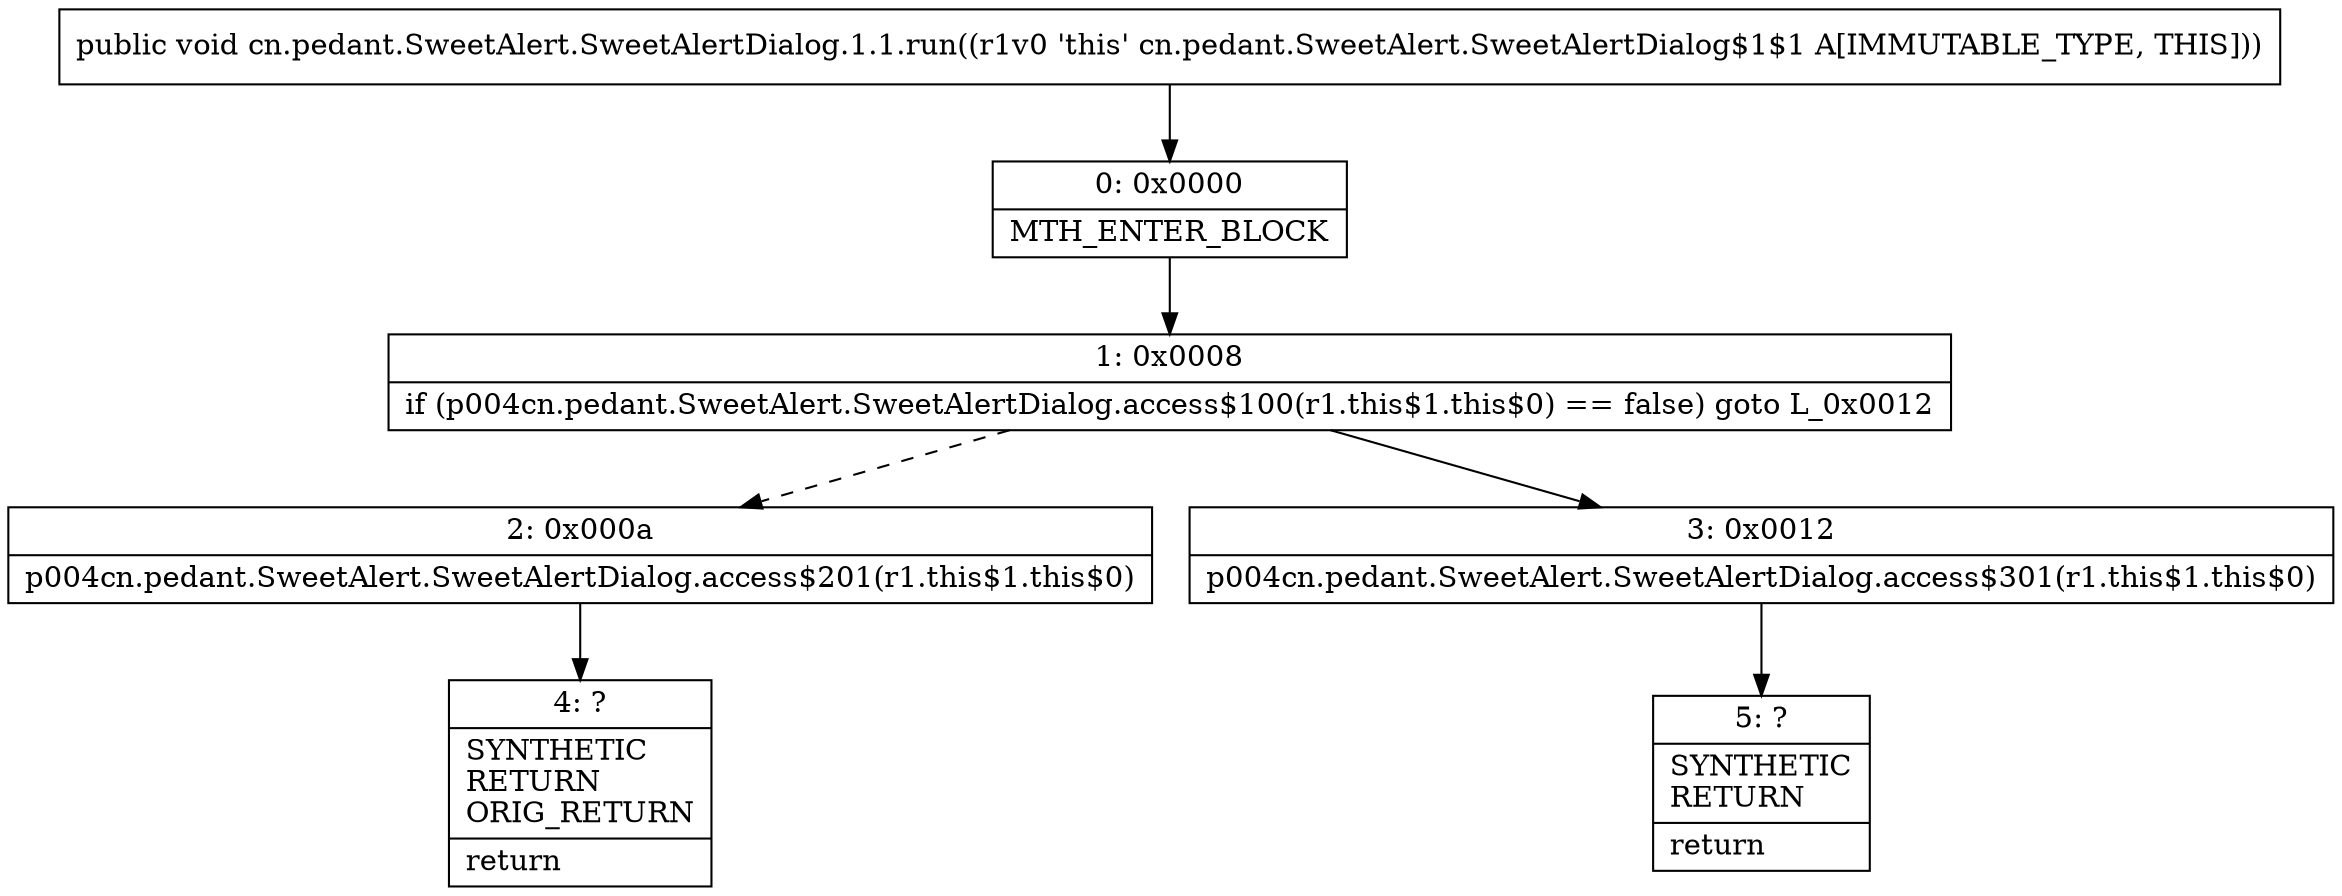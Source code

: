 digraph "CFG forcn.pedant.SweetAlert.SweetAlertDialog.1.1.run()V" {
Node_0 [shape=record,label="{0\:\ 0x0000|MTH_ENTER_BLOCK\l}"];
Node_1 [shape=record,label="{1\:\ 0x0008|if (p004cn.pedant.SweetAlert.SweetAlertDialog.access$100(r1.this$1.this$0) == false) goto L_0x0012\l}"];
Node_2 [shape=record,label="{2\:\ 0x000a|p004cn.pedant.SweetAlert.SweetAlertDialog.access$201(r1.this$1.this$0)\l}"];
Node_3 [shape=record,label="{3\:\ 0x0012|p004cn.pedant.SweetAlert.SweetAlertDialog.access$301(r1.this$1.this$0)\l}"];
Node_4 [shape=record,label="{4\:\ ?|SYNTHETIC\lRETURN\lORIG_RETURN\l|return\l}"];
Node_5 [shape=record,label="{5\:\ ?|SYNTHETIC\lRETURN\l|return\l}"];
MethodNode[shape=record,label="{public void cn.pedant.SweetAlert.SweetAlertDialog.1.1.run((r1v0 'this' cn.pedant.SweetAlert.SweetAlertDialog$1$1 A[IMMUTABLE_TYPE, THIS])) }"];
MethodNode -> Node_0;
Node_0 -> Node_1;
Node_1 -> Node_2[style=dashed];
Node_1 -> Node_3;
Node_2 -> Node_4;
Node_3 -> Node_5;
}

